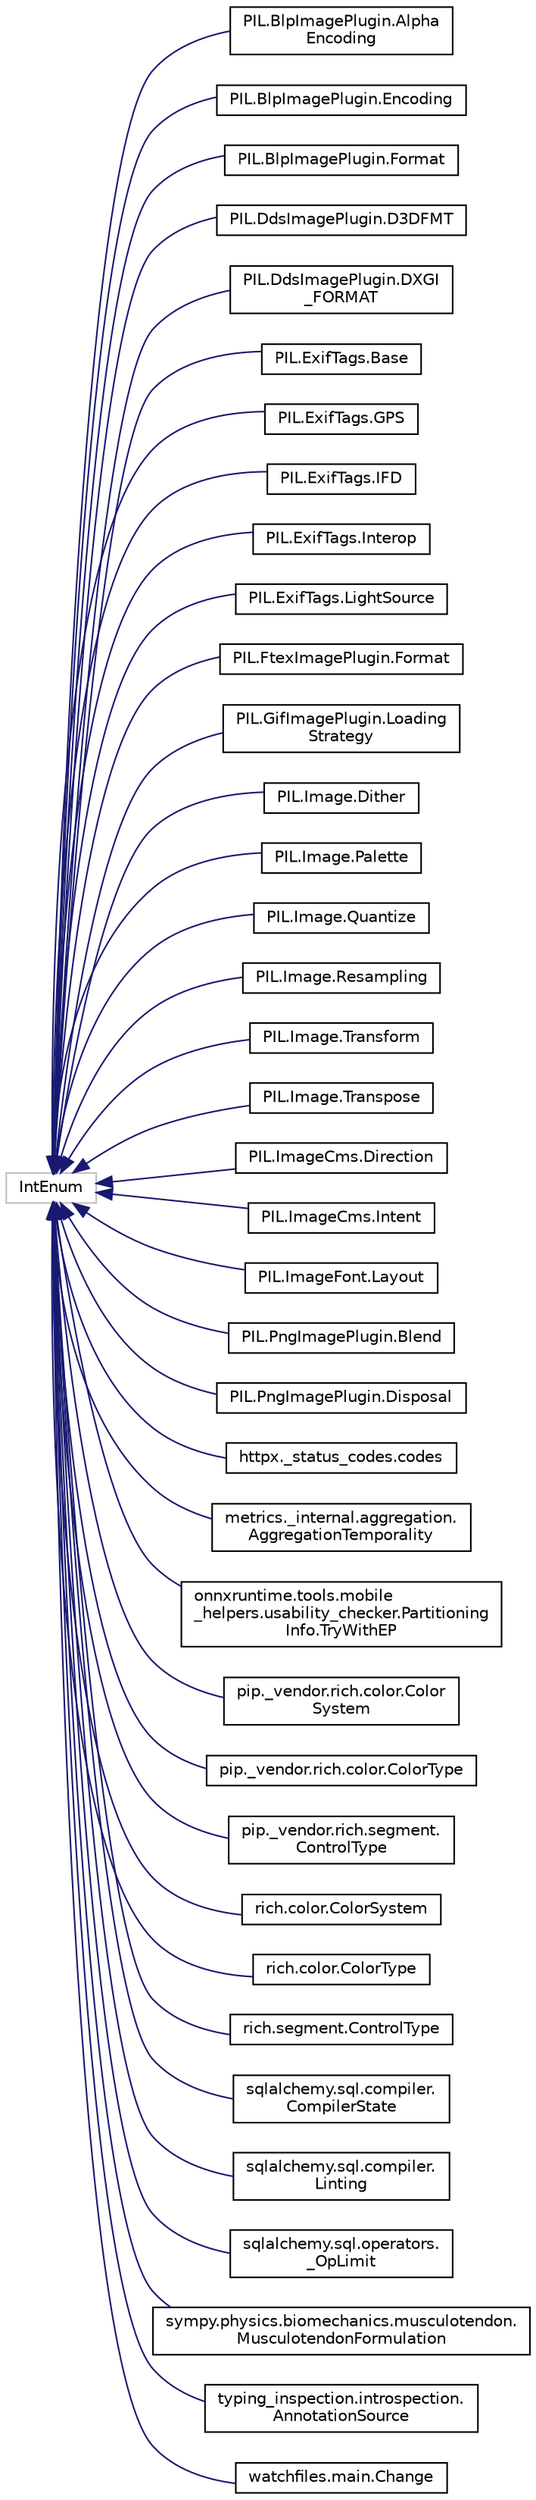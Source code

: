 digraph "Graphical Class Hierarchy"
{
 // LATEX_PDF_SIZE
  edge [fontname="Helvetica",fontsize="10",labelfontname="Helvetica",labelfontsize="10"];
  node [fontname="Helvetica",fontsize="10",shape=record];
  rankdir="LR";
  Node16231 [label="IntEnum",height=0.2,width=0.4,color="grey75", fillcolor="white", style="filled",tooltip=" "];
  Node16231 -> Node0 [dir="back",color="midnightblue",fontsize="10",style="solid",fontname="Helvetica"];
  Node0 [label="PIL.BlpImagePlugin.Alpha\lEncoding",height=0.2,width=0.4,color="black", fillcolor="white", style="filled",URL="$classPIL_1_1BlpImagePlugin_1_1AlphaEncoding.html",tooltip=" "];
  Node16231 -> Node16233 [dir="back",color="midnightblue",fontsize="10",style="solid",fontname="Helvetica"];
  Node16233 [label="PIL.BlpImagePlugin.Encoding",height=0.2,width=0.4,color="black", fillcolor="white", style="filled",URL="$classPIL_1_1BlpImagePlugin_1_1Encoding.html",tooltip=" "];
  Node16231 -> Node16234 [dir="back",color="midnightblue",fontsize="10",style="solid",fontname="Helvetica"];
  Node16234 [label="PIL.BlpImagePlugin.Format",height=0.2,width=0.4,color="black", fillcolor="white", style="filled",URL="$classPIL_1_1BlpImagePlugin_1_1Format.html",tooltip=" "];
  Node16231 -> Node16235 [dir="back",color="midnightblue",fontsize="10",style="solid",fontname="Helvetica"];
  Node16235 [label="PIL.DdsImagePlugin.D3DFMT",height=0.2,width=0.4,color="black", fillcolor="white", style="filled",URL="$classPIL_1_1DdsImagePlugin_1_1D3DFMT.html",tooltip=" "];
  Node16231 -> Node16236 [dir="back",color="midnightblue",fontsize="10",style="solid",fontname="Helvetica"];
  Node16236 [label="PIL.DdsImagePlugin.DXGI\l_FORMAT",height=0.2,width=0.4,color="black", fillcolor="white", style="filled",URL="$classPIL_1_1DdsImagePlugin_1_1DXGI__FORMAT.html",tooltip=" "];
  Node16231 -> Node16237 [dir="back",color="midnightblue",fontsize="10",style="solid",fontname="Helvetica"];
  Node16237 [label="PIL.ExifTags.Base",height=0.2,width=0.4,color="black", fillcolor="white", style="filled",URL="$classPIL_1_1ExifTags_1_1Base.html",tooltip=" "];
  Node16231 -> Node16238 [dir="back",color="midnightblue",fontsize="10",style="solid",fontname="Helvetica"];
  Node16238 [label="PIL.ExifTags.GPS",height=0.2,width=0.4,color="black", fillcolor="white", style="filled",URL="$classPIL_1_1ExifTags_1_1GPS.html",tooltip=" "];
  Node16231 -> Node16239 [dir="back",color="midnightblue",fontsize="10",style="solid",fontname="Helvetica"];
  Node16239 [label="PIL.ExifTags.IFD",height=0.2,width=0.4,color="black", fillcolor="white", style="filled",URL="$classPIL_1_1ExifTags_1_1IFD.html",tooltip=" "];
  Node16231 -> Node16240 [dir="back",color="midnightblue",fontsize="10",style="solid",fontname="Helvetica"];
  Node16240 [label="PIL.ExifTags.Interop",height=0.2,width=0.4,color="black", fillcolor="white", style="filled",URL="$classPIL_1_1ExifTags_1_1Interop.html",tooltip=" "];
  Node16231 -> Node16241 [dir="back",color="midnightblue",fontsize="10",style="solid",fontname="Helvetica"];
  Node16241 [label="PIL.ExifTags.LightSource",height=0.2,width=0.4,color="black", fillcolor="white", style="filled",URL="$classPIL_1_1ExifTags_1_1LightSource.html",tooltip=" "];
  Node16231 -> Node16242 [dir="back",color="midnightblue",fontsize="10",style="solid",fontname="Helvetica"];
  Node16242 [label="PIL.FtexImagePlugin.Format",height=0.2,width=0.4,color="black", fillcolor="white", style="filled",URL="$classPIL_1_1FtexImagePlugin_1_1Format.html",tooltip=" "];
  Node16231 -> Node16243 [dir="back",color="midnightblue",fontsize="10",style="solid",fontname="Helvetica"];
  Node16243 [label="PIL.GifImagePlugin.Loading\lStrategy",height=0.2,width=0.4,color="black", fillcolor="white", style="filled",URL="$classPIL_1_1GifImagePlugin_1_1LoadingStrategy.html",tooltip=" "];
  Node16231 -> Node16244 [dir="back",color="midnightblue",fontsize="10",style="solid",fontname="Helvetica"];
  Node16244 [label="PIL.Image.Dither",height=0.2,width=0.4,color="black", fillcolor="white", style="filled",URL="$classPIL_1_1Image_1_1Dither.html",tooltip=" "];
  Node16231 -> Node16245 [dir="back",color="midnightblue",fontsize="10",style="solid",fontname="Helvetica"];
  Node16245 [label="PIL.Image.Palette",height=0.2,width=0.4,color="black", fillcolor="white", style="filled",URL="$classPIL_1_1Image_1_1Palette.html",tooltip=" "];
  Node16231 -> Node16246 [dir="back",color="midnightblue",fontsize="10",style="solid",fontname="Helvetica"];
  Node16246 [label="PIL.Image.Quantize",height=0.2,width=0.4,color="black", fillcolor="white", style="filled",URL="$classPIL_1_1Image_1_1Quantize.html",tooltip=" "];
  Node16231 -> Node16247 [dir="back",color="midnightblue",fontsize="10",style="solid",fontname="Helvetica"];
  Node16247 [label="PIL.Image.Resampling",height=0.2,width=0.4,color="black", fillcolor="white", style="filled",URL="$classPIL_1_1Image_1_1Resampling.html",tooltip=" "];
  Node16231 -> Node16248 [dir="back",color="midnightblue",fontsize="10",style="solid",fontname="Helvetica"];
  Node16248 [label="PIL.Image.Transform",height=0.2,width=0.4,color="black", fillcolor="white", style="filled",URL="$classPIL_1_1Image_1_1Transform.html",tooltip=" "];
  Node16231 -> Node16249 [dir="back",color="midnightblue",fontsize="10",style="solid",fontname="Helvetica"];
  Node16249 [label="PIL.Image.Transpose",height=0.2,width=0.4,color="black", fillcolor="white", style="filled",URL="$classPIL_1_1Image_1_1Transpose.html",tooltip=" "];
  Node16231 -> Node16250 [dir="back",color="midnightblue",fontsize="10",style="solid",fontname="Helvetica"];
  Node16250 [label="PIL.ImageCms.Direction",height=0.2,width=0.4,color="black", fillcolor="white", style="filled",URL="$classPIL_1_1ImageCms_1_1Direction.html",tooltip=" "];
  Node16231 -> Node16251 [dir="back",color="midnightblue",fontsize="10",style="solid",fontname="Helvetica"];
  Node16251 [label="PIL.ImageCms.Intent",height=0.2,width=0.4,color="black", fillcolor="white", style="filled",URL="$classPIL_1_1ImageCms_1_1Intent.html",tooltip=" "];
  Node16231 -> Node16252 [dir="back",color="midnightblue",fontsize="10",style="solid",fontname="Helvetica"];
  Node16252 [label="PIL.ImageFont.Layout",height=0.2,width=0.4,color="black", fillcolor="white", style="filled",URL="$classPIL_1_1ImageFont_1_1Layout.html",tooltip=" "];
  Node16231 -> Node16253 [dir="back",color="midnightblue",fontsize="10",style="solid",fontname="Helvetica"];
  Node16253 [label="PIL.PngImagePlugin.Blend",height=0.2,width=0.4,color="black", fillcolor="white", style="filled",URL="$classPIL_1_1PngImagePlugin_1_1Blend.html",tooltip=" "];
  Node16231 -> Node16254 [dir="back",color="midnightblue",fontsize="10",style="solid",fontname="Helvetica"];
  Node16254 [label="PIL.PngImagePlugin.Disposal",height=0.2,width=0.4,color="black", fillcolor="white", style="filled",URL="$classPIL_1_1PngImagePlugin_1_1Disposal.html",tooltip=" "];
  Node16231 -> Node16255 [dir="back",color="midnightblue",fontsize="10",style="solid",fontname="Helvetica"];
  Node16255 [label="httpx._status_codes.codes",height=0.2,width=0.4,color="black", fillcolor="white", style="filled",URL="$classhttpx_1_1__status__codes_1_1codes.html",tooltip=" "];
  Node16231 -> Node16256 [dir="back",color="midnightblue",fontsize="10",style="solid",fontname="Helvetica"];
  Node16256 [label="metrics._internal.aggregation.\lAggregationTemporality",height=0.2,width=0.4,color="black", fillcolor="white", style="filled",URL="$classmetrics_1_1__internal_1_1aggregation_1_1AggregationTemporality.html",tooltip=" "];
  Node16231 -> Node16257 [dir="back",color="midnightblue",fontsize="10",style="solid",fontname="Helvetica"];
  Node16257 [label="onnxruntime.tools.mobile\l_helpers.usability_checker.Partitioning\lInfo.TryWithEP",height=0.2,width=0.4,color="black", fillcolor="white", style="filled",URL="$classonnxruntime_1_1tools_1_1mobile__helpers_1_1usability__checker_1_1PartitioningInfo_1_1TryWithEP.html",tooltip=" "];
  Node16231 -> Node16258 [dir="back",color="midnightblue",fontsize="10",style="solid",fontname="Helvetica"];
  Node16258 [label="pip._vendor.rich.color.Color\lSystem",height=0.2,width=0.4,color="black", fillcolor="white", style="filled",URL="$classpip_1_1__vendor_1_1rich_1_1color_1_1ColorSystem.html",tooltip=" "];
  Node16231 -> Node16259 [dir="back",color="midnightblue",fontsize="10",style="solid",fontname="Helvetica"];
  Node16259 [label="pip._vendor.rich.color.ColorType",height=0.2,width=0.4,color="black", fillcolor="white", style="filled",URL="$classpip_1_1__vendor_1_1rich_1_1color_1_1ColorType.html",tooltip=" "];
  Node16231 -> Node16260 [dir="back",color="midnightblue",fontsize="10",style="solid",fontname="Helvetica"];
  Node16260 [label="pip._vendor.rich.segment.\lControlType",height=0.2,width=0.4,color="black", fillcolor="white", style="filled",URL="$classpip_1_1__vendor_1_1rich_1_1segment_1_1ControlType.html",tooltip=" "];
  Node16231 -> Node16261 [dir="back",color="midnightblue",fontsize="10",style="solid",fontname="Helvetica"];
  Node16261 [label="rich.color.ColorSystem",height=0.2,width=0.4,color="black", fillcolor="white", style="filled",URL="$classrich_1_1color_1_1ColorSystem.html",tooltip=" "];
  Node16231 -> Node16262 [dir="back",color="midnightblue",fontsize="10",style="solid",fontname="Helvetica"];
  Node16262 [label="rich.color.ColorType",height=0.2,width=0.4,color="black", fillcolor="white", style="filled",URL="$classrich_1_1color_1_1ColorType.html",tooltip=" "];
  Node16231 -> Node16263 [dir="back",color="midnightblue",fontsize="10",style="solid",fontname="Helvetica"];
  Node16263 [label="rich.segment.ControlType",height=0.2,width=0.4,color="black", fillcolor="white", style="filled",URL="$classrich_1_1segment_1_1ControlType.html",tooltip=" "];
  Node16231 -> Node16264 [dir="back",color="midnightblue",fontsize="10",style="solid",fontname="Helvetica"];
  Node16264 [label="sqlalchemy.sql.compiler.\lCompilerState",height=0.2,width=0.4,color="black", fillcolor="white", style="filled",URL="$classsqlalchemy_1_1sql_1_1compiler_1_1CompilerState.html",tooltip=" "];
  Node16231 -> Node16265 [dir="back",color="midnightblue",fontsize="10",style="solid",fontname="Helvetica"];
  Node16265 [label="sqlalchemy.sql.compiler.\lLinting",height=0.2,width=0.4,color="black", fillcolor="white", style="filled",URL="$classsqlalchemy_1_1sql_1_1compiler_1_1Linting.html",tooltip=" "];
  Node16231 -> Node16266 [dir="back",color="midnightblue",fontsize="10",style="solid",fontname="Helvetica"];
  Node16266 [label="sqlalchemy.sql.operators.\l_OpLimit",height=0.2,width=0.4,color="black", fillcolor="white", style="filled",URL="$classsqlalchemy_1_1sql_1_1operators_1_1__OpLimit.html",tooltip=" "];
  Node16231 -> Node16267 [dir="back",color="midnightblue",fontsize="10",style="solid",fontname="Helvetica"];
  Node16267 [label="sympy.physics.biomechanics.musculotendon.\lMusculotendonFormulation",height=0.2,width=0.4,color="black", fillcolor="white", style="filled",URL="$classsympy_1_1physics_1_1biomechanics_1_1musculotendon_1_1MusculotendonFormulation.html",tooltip=" "];
  Node16231 -> Node16268 [dir="back",color="midnightblue",fontsize="10",style="solid",fontname="Helvetica"];
  Node16268 [label="typing_inspection.introspection.\lAnnotationSource",height=0.2,width=0.4,color="black", fillcolor="white", style="filled",URL="$classtyping__inspection_1_1introspection_1_1AnnotationSource.html",tooltip=" "];
  Node16231 -> Node16269 [dir="back",color="midnightblue",fontsize="10",style="solid",fontname="Helvetica"];
  Node16269 [label="watchfiles.main.Change",height=0.2,width=0.4,color="black", fillcolor="white", style="filled",URL="$classwatchfiles_1_1main_1_1Change.html",tooltip=" "];
}
